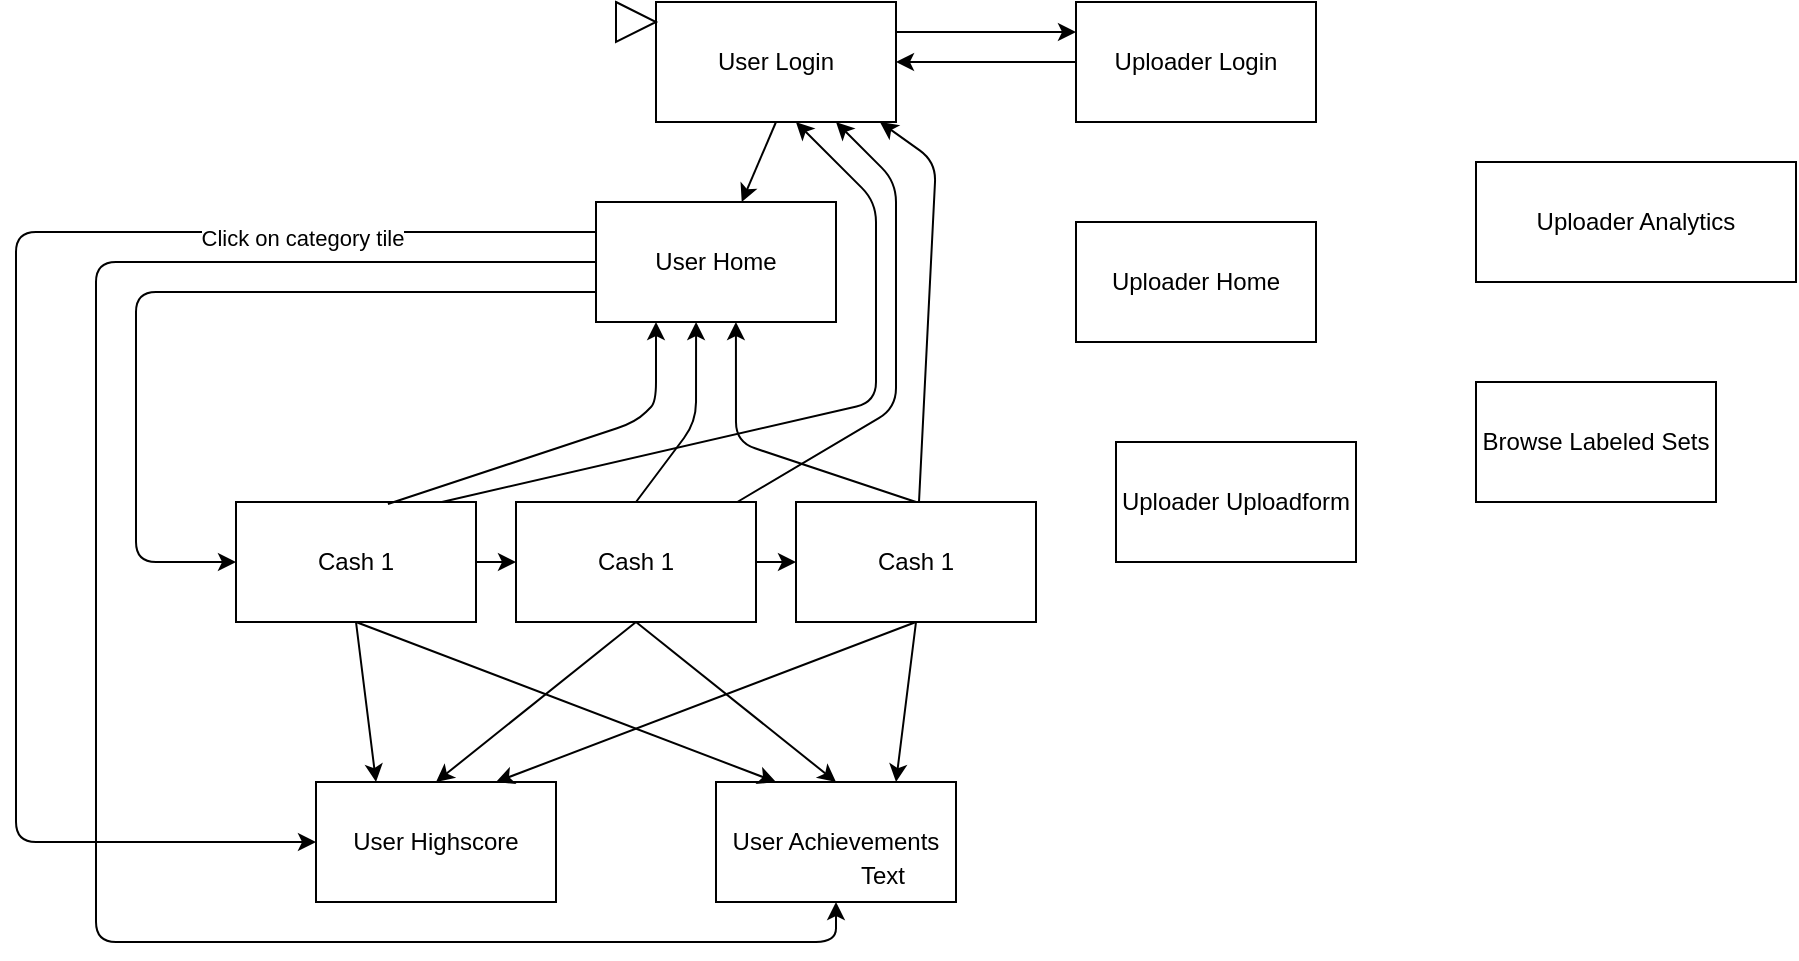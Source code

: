 <mxfile version="13.3.9" type="device"><diagram id="C5RBs43oDa-KdzZeNtuy" name="Page-1"><mxGraphModel dx="1609" dy="455" grid="1" gridSize="10" guides="1" tooltips="1" connect="1" arrows="1" fold="1" page="1" pageScale="1" pageWidth="827" pageHeight="1169" math="0" shadow="0"><root><mxCell id="WIyWlLk6GJQsqaUBKTNV-0"/><mxCell id="WIyWlLk6GJQsqaUBKTNV-1" parent="WIyWlLk6GJQsqaUBKTNV-0"/><mxCell id="LW-lAT01XpNaNRweOEhS-0" value="Uploader Login" style="rounded=0;whiteSpace=wrap;html=1;" parent="WIyWlLk6GJQsqaUBKTNV-1" vertex="1"><mxGeometry x="450" y="70" width="120" height="60" as="geometry"/></mxCell><mxCell id="LW-lAT01XpNaNRweOEhS-1" value="User Home" style="rounded=0;whiteSpace=wrap;html=1;" parent="WIyWlLk6GJQsqaUBKTNV-1" vertex="1"><mxGeometry x="210" y="170" width="120" height="60" as="geometry"/></mxCell><mxCell id="LW-lAT01XpNaNRweOEhS-2" value="Uploader Home" style="rounded=0;whiteSpace=wrap;html=1;" parent="WIyWlLk6GJQsqaUBKTNV-1" vertex="1"><mxGeometry x="450" y="180" width="120" height="60" as="geometry"/></mxCell><mxCell id="LW-lAT01XpNaNRweOEhS-3" value="User Login" style="rounded=0;whiteSpace=wrap;html=1;" parent="WIyWlLk6GJQsqaUBKTNV-1" vertex="1"><mxGeometry x="240" y="70" width="120" height="60" as="geometry"/></mxCell><mxCell id="LW-lAT01XpNaNRweOEhS-4" value="Uploader Uploadform" style="rounded=0;whiteSpace=wrap;html=1;" parent="WIyWlLk6GJQsqaUBKTNV-1" vertex="1"><mxGeometry x="470" y="290" width="120" height="60" as="geometry"/></mxCell><mxCell id="LW-lAT01XpNaNRweOEhS-5" value="Uploader Analytics" style="rounded=0;whiteSpace=wrap;html=1;" parent="WIyWlLk6GJQsqaUBKTNV-1" vertex="1"><mxGeometry x="650" y="150" width="160" height="60" as="geometry"/></mxCell><mxCell id="LW-lAT01XpNaNRweOEhS-6" value="Browse Labeled Sets" style="rounded=0;whiteSpace=wrap;html=1;" parent="WIyWlLk6GJQsqaUBKTNV-1" vertex="1"><mxGeometry x="650" y="260" width="120" height="60" as="geometry"/></mxCell><mxCell id="LW-lAT01XpNaNRweOEhS-8" value="User Achievements" style="rounded=0;whiteSpace=wrap;html=1;" parent="WIyWlLk6GJQsqaUBKTNV-1" vertex="1"><mxGeometry x="270" y="460" width="120" height="60" as="geometry"/></mxCell><mxCell id="zutBZppqh0JFumHL9dJz-43" value="Text" style="text;html=1;align=center;verticalAlign=middle;resizable=0;points=[];autosize=1;" vertex="1" parent="LW-lAT01XpNaNRweOEhS-8"><mxGeometry x="63" y="37" width="40" height="20" as="geometry"/></mxCell><mxCell id="LW-lAT01XpNaNRweOEhS-9" value="User Highscore" style="rounded=0;whiteSpace=wrap;html=1;" parent="WIyWlLk6GJQsqaUBKTNV-1" vertex="1"><mxGeometry x="70" y="460" width="120" height="60" as="geometry"/></mxCell><mxCell id="LW-lAT01XpNaNRweOEhS-10" value="Cash 1" style="rounded=0;whiteSpace=wrap;html=1;" parent="WIyWlLk6GJQsqaUBKTNV-1" vertex="1"><mxGeometry x="30" y="320" width="120" height="60" as="geometry"/></mxCell><mxCell id="LW-lAT01XpNaNRweOEhS-11" value="Cash 1" style="rounded=0;whiteSpace=wrap;html=1;" parent="WIyWlLk6GJQsqaUBKTNV-1" vertex="1"><mxGeometry x="170" y="320" width="120" height="60" as="geometry"/></mxCell><mxCell id="LW-lAT01XpNaNRweOEhS-13" value="Cash 1" style="rounded=0;whiteSpace=wrap;html=1;" parent="WIyWlLk6GJQsqaUBKTNV-1" vertex="1"><mxGeometry x="310" y="320" width="120" height="60" as="geometry"/></mxCell><mxCell id="zutBZppqh0JFumHL9dJz-0" value="" style="endArrow=classic;html=1;entryX=0;entryY=0.25;entryDx=0;entryDy=0;exitX=1;exitY=0.25;exitDx=0;exitDy=0;" edge="1" parent="WIyWlLk6GJQsqaUBKTNV-1" source="LW-lAT01XpNaNRweOEhS-3" target="LW-lAT01XpNaNRweOEhS-0"><mxGeometry relative="1" as="geometry"><mxPoint x="340" y="100" as="sourcePoint"/><mxPoint x="400" y="240" as="targetPoint"/><Array as="points"/></mxGeometry></mxCell><mxCell id="zutBZppqh0JFumHL9dJz-5" value="" style="endArrow=classic;html=1;entryX=1;entryY=0.5;entryDx=0;entryDy=0;exitX=0;exitY=0.5;exitDx=0;exitDy=0;" edge="1" parent="WIyWlLk6GJQsqaUBKTNV-1" source="LW-lAT01XpNaNRweOEhS-0" target="LW-lAT01XpNaNRweOEhS-3"><mxGeometry relative="1" as="geometry"><mxPoint x="449" y="100" as="sourcePoint"/><mxPoint x="330" y="122" as="targetPoint"/></mxGeometry></mxCell><mxCell id="zutBZppqh0JFumHL9dJz-7" value="" style="endArrow=classic;html=1;entryX=0;entryY=0.5;entryDx=0;entryDy=0;exitX=0;exitY=0.25;exitDx=0;exitDy=0;" edge="1" parent="WIyWlLk6GJQsqaUBKTNV-1" source="LW-lAT01XpNaNRweOEhS-1" target="LW-lAT01XpNaNRweOEhS-9"><mxGeometry relative="1" as="geometry"><mxPoint x="210" y="180" as="sourcePoint"/><mxPoint x="400" y="250" as="targetPoint"/><Array as="points"><mxPoint x="-80" y="185"/><mxPoint x="-80" y="490"/></Array></mxGeometry></mxCell><mxCell id="zutBZppqh0JFumHL9dJz-9" value="" style="endArrow=classic;html=1;entryX=0.5;entryY=1;entryDx=0;entryDy=0;exitX=0;exitY=0.5;exitDx=0;exitDy=0;" edge="1" parent="WIyWlLk6GJQsqaUBKTNV-1" source="LW-lAT01XpNaNRweOEhS-1" target="LW-lAT01XpNaNRweOEhS-8"><mxGeometry relative="1" as="geometry"><mxPoint x="210" y="200" as="sourcePoint"/><mxPoint x="400" y="250" as="targetPoint"/><Array as="points"><mxPoint x="-40" y="200"/><mxPoint x="-40" y="540"/><mxPoint x="330" y="540"/></Array></mxGeometry></mxCell><mxCell id="zutBZppqh0JFumHL9dJz-11" value="" style="endArrow=classic;html=1;entryX=0;entryY=0.5;entryDx=0;entryDy=0;exitX=0;exitY=0.75;exitDx=0;exitDy=0;" edge="1" parent="WIyWlLk6GJQsqaUBKTNV-1" source="LW-lAT01XpNaNRweOEhS-1" target="LW-lAT01XpNaNRweOEhS-10"><mxGeometry relative="1" as="geometry"><mxPoint x="208" y="222" as="sourcePoint"/><mxPoint x="10" y="418.98" as="targetPoint"/><Array as="points"><mxPoint x="-20" y="215"/><mxPoint x="-20" y="350"/></Array></mxGeometry></mxCell><mxCell id="zutBZppqh0JFumHL9dJz-12" value="Click on category tile" style="edgeLabel;resizable=0;html=1;align=center;verticalAlign=middle;" connectable="0" vertex="1" parent="zutBZppqh0JFumHL9dJz-11"><mxGeometry relative="1" as="geometry"><mxPoint x="60.33" y="-27.74" as="offset"/></mxGeometry></mxCell><mxCell id="zutBZppqh0JFumHL9dJz-13" value="" style="endArrow=classic;html=1;exitX=1;exitY=0.5;exitDx=0;exitDy=0;entryX=0;entryY=0.5;entryDx=0;entryDy=0;" edge="1" parent="WIyWlLk6GJQsqaUBKTNV-1" source="LW-lAT01XpNaNRweOEhS-10" target="LW-lAT01XpNaNRweOEhS-11"><mxGeometry width="50" height="50" relative="1" as="geometry"><mxPoint x="330" y="270" as="sourcePoint"/><mxPoint x="380" y="220" as="targetPoint"/></mxGeometry></mxCell><mxCell id="zutBZppqh0JFumHL9dJz-14" value="" style="endArrow=classic;html=1;exitX=1;exitY=0.5;exitDx=0;exitDy=0;entryX=0;entryY=0.5;entryDx=0;entryDy=0;" edge="1" parent="WIyWlLk6GJQsqaUBKTNV-1" source="LW-lAT01XpNaNRweOEhS-11" target="LW-lAT01XpNaNRweOEhS-13"><mxGeometry width="50" height="50" relative="1" as="geometry"><mxPoint x="330" y="270" as="sourcePoint"/><mxPoint x="380" y="220" as="targetPoint"/></mxGeometry></mxCell><mxCell id="zutBZppqh0JFumHL9dJz-17" value="" style="endArrow=classic;html=1;exitX=0.633;exitY=0.017;exitDx=0;exitDy=0;exitPerimeter=0;entryX=0.25;entryY=1;entryDx=0;entryDy=0;" edge="1" parent="WIyWlLk6GJQsqaUBKTNV-1" source="LW-lAT01XpNaNRweOEhS-10" target="LW-lAT01XpNaNRweOEhS-1"><mxGeometry width="50" height="50" relative="1" as="geometry"><mxPoint x="124" y="318" as="sourcePoint"/><mxPoint x="240" y="231" as="targetPoint"/><Array as="points"><mxPoint x="230" y="280"/><mxPoint x="240" y="270"/></Array></mxGeometry></mxCell><mxCell id="zutBZppqh0JFumHL9dJz-18" value="" style="endArrow=classic;html=1;entryX=0.583;entryY=1;entryDx=0;entryDy=0;entryPerimeter=0;exitX=0.5;exitY=0;exitDx=0;exitDy=0;" edge="1" parent="WIyWlLk6GJQsqaUBKTNV-1" source="LW-lAT01XpNaNRweOEhS-13" target="LW-lAT01XpNaNRweOEhS-1"><mxGeometry width="50" height="50" relative="1" as="geometry"><mxPoint x="320" y="390" as="sourcePoint"/><mxPoint x="370" y="340" as="targetPoint"/><Array as="points"><mxPoint x="280" y="290"/></Array></mxGeometry></mxCell><mxCell id="zutBZppqh0JFumHL9dJz-19" value="" style="endArrow=classic;html=1;exitX=0.5;exitY=0;exitDx=0;exitDy=0;entryX=0.417;entryY=1;entryDx=0;entryDy=0;entryPerimeter=0;" edge="1" parent="WIyWlLk6GJQsqaUBKTNV-1" source="LW-lAT01XpNaNRweOEhS-11" target="LW-lAT01XpNaNRweOEhS-1"><mxGeometry width="50" height="50" relative="1" as="geometry"><mxPoint x="330" y="270" as="sourcePoint"/><mxPoint x="380" y="220" as="targetPoint"/><Array as="points"><mxPoint x="260" y="280"/></Array></mxGeometry></mxCell><mxCell id="zutBZppqh0JFumHL9dJz-26" value="" style="endArrow=classic;html=1;exitX=0.858;exitY=0;exitDx=0;exitDy=0;exitPerimeter=0;entryX=0.583;entryY=1;entryDx=0;entryDy=0;entryPerimeter=0;" edge="1" parent="WIyWlLk6GJQsqaUBKTNV-1" source="LW-lAT01XpNaNRweOEhS-10" target="LW-lAT01XpNaNRweOEhS-3"><mxGeometry width="50" height="50" relative="1" as="geometry"><mxPoint x="110" y="390" as="sourcePoint"/><mxPoint x="280" y="130" as="targetPoint"/><Array as="points"><mxPoint x="350" y="270"/><mxPoint x="350" y="170"/></Array></mxGeometry></mxCell><mxCell id="zutBZppqh0JFumHL9dJz-27" value="" style="endArrow=classic;html=1;entryX=0.75;entryY=1;entryDx=0;entryDy=0;" edge="1" parent="WIyWlLk6GJQsqaUBKTNV-1" source="LW-lAT01XpNaNRweOEhS-11" target="LW-lAT01XpNaNRweOEhS-3"><mxGeometry width="50" height="50" relative="1" as="geometry"><mxPoint x="260" y="390" as="sourcePoint"/><mxPoint x="300" y="133" as="targetPoint"/><Array as="points"><mxPoint x="360" y="273"/><mxPoint x="360" y="160"/></Array></mxGeometry></mxCell><mxCell id="zutBZppqh0JFumHL9dJz-28" value="" style="endArrow=classic;html=1;entryX=0.933;entryY=1;entryDx=0;entryDy=0;entryPerimeter=0;" edge="1" parent="WIyWlLk6GJQsqaUBKTNV-1" source="LW-lAT01XpNaNRweOEhS-13" target="LW-lAT01XpNaNRweOEhS-3"><mxGeometry width="50" height="50" relative="1" as="geometry"><mxPoint x="410" y="388" as="sourcePoint"/><mxPoint x="340" y="140" as="targetPoint"/><Array as="points"><mxPoint x="380" y="150"/></Array></mxGeometry></mxCell><mxCell id="zutBZppqh0JFumHL9dJz-32" value="" style="triangle;whiteSpace=wrap;html=1;" vertex="1" parent="WIyWlLk6GJQsqaUBKTNV-1"><mxGeometry x="220" y="70" width="20" height="20" as="geometry"/></mxCell><mxCell id="zutBZppqh0JFumHL9dJz-35" value="" style="endArrow=classic;html=1;exitX=0.5;exitY=1;exitDx=0;exitDy=0;entryX=0.25;entryY=0;entryDx=0;entryDy=0;" edge="1" parent="WIyWlLk6GJQsqaUBKTNV-1" source="LW-lAT01XpNaNRweOEhS-10" target="LW-lAT01XpNaNRweOEhS-9"><mxGeometry width="50" height="50" relative="1" as="geometry"><mxPoint x="190" y="360" as="sourcePoint"/><mxPoint x="140" y="460" as="targetPoint"/></mxGeometry></mxCell><mxCell id="zutBZppqh0JFumHL9dJz-36" value="" style="endArrow=classic;html=1;entryX=0.25;entryY=0;entryDx=0;entryDy=0;exitX=0.5;exitY=1;exitDx=0;exitDy=0;" edge="1" parent="WIyWlLk6GJQsqaUBKTNV-1" source="LW-lAT01XpNaNRweOEhS-10" target="LW-lAT01XpNaNRweOEhS-8"><mxGeometry width="50" height="50" relative="1" as="geometry"><mxPoint x="80" y="380" as="sourcePoint"/><mxPoint x="240" y="310" as="targetPoint"/></mxGeometry></mxCell><mxCell id="zutBZppqh0JFumHL9dJz-38" value="" style="endArrow=classic;html=1;entryX=0.5;entryY=0;entryDx=0;entryDy=0;exitX=0.5;exitY=1;exitDx=0;exitDy=0;" edge="1" parent="WIyWlLk6GJQsqaUBKTNV-1" source="LW-lAT01XpNaNRweOEhS-11" target="LW-lAT01XpNaNRweOEhS-9"><mxGeometry width="50" height="50" relative="1" as="geometry"><mxPoint x="240" y="380" as="sourcePoint"/><mxPoint x="240" y="310" as="targetPoint"/><Array as="points"/></mxGeometry></mxCell><mxCell id="zutBZppqh0JFumHL9dJz-39" value="" style="endArrow=classic;html=1;entryX=0.5;entryY=0;entryDx=0;entryDy=0;" edge="1" parent="WIyWlLk6GJQsqaUBKTNV-1" target="LW-lAT01XpNaNRweOEhS-8"><mxGeometry width="50" height="50" relative="1" as="geometry"><mxPoint x="230" y="380" as="sourcePoint"/><mxPoint x="240" y="310" as="targetPoint"/></mxGeometry></mxCell><mxCell id="zutBZppqh0JFumHL9dJz-40" value="" style="endArrow=classic;html=1;exitX=0.5;exitY=1;exitDx=0;exitDy=0;entryX=0.75;entryY=0;entryDx=0;entryDy=0;" edge="1" parent="WIyWlLk6GJQsqaUBKTNV-1" source="LW-lAT01XpNaNRweOEhS-13" target="LW-lAT01XpNaNRweOEhS-9"><mxGeometry width="50" height="50" relative="1" as="geometry"><mxPoint x="190" y="360" as="sourcePoint"/><mxPoint x="240" y="310" as="targetPoint"/></mxGeometry></mxCell><mxCell id="zutBZppqh0JFumHL9dJz-41" value="" style="endArrow=classic;html=1;exitX=0.5;exitY=1;exitDx=0;exitDy=0;entryX=0.75;entryY=0;entryDx=0;entryDy=0;" edge="1" parent="WIyWlLk6GJQsqaUBKTNV-1" source="LW-lAT01XpNaNRweOEhS-13" target="LW-lAT01XpNaNRweOEhS-8"><mxGeometry width="50" height="50" relative="1" as="geometry"><mxPoint x="190" y="360" as="sourcePoint"/><mxPoint x="240" y="310" as="targetPoint"/></mxGeometry></mxCell><mxCell id="zutBZppqh0JFumHL9dJz-45" value="" style="endArrow=classic;html=1;exitX=0.5;exitY=1;exitDx=0;exitDy=0;" edge="1" parent="WIyWlLk6GJQsqaUBKTNV-1" source="LW-lAT01XpNaNRweOEhS-3" target="LW-lAT01XpNaNRweOEhS-1"><mxGeometry width="50" height="50" relative="1" as="geometry"><mxPoint x="190" y="350" as="sourcePoint"/><mxPoint x="240" y="300" as="targetPoint"/></mxGeometry></mxCell></root></mxGraphModel></diagram></mxfile>